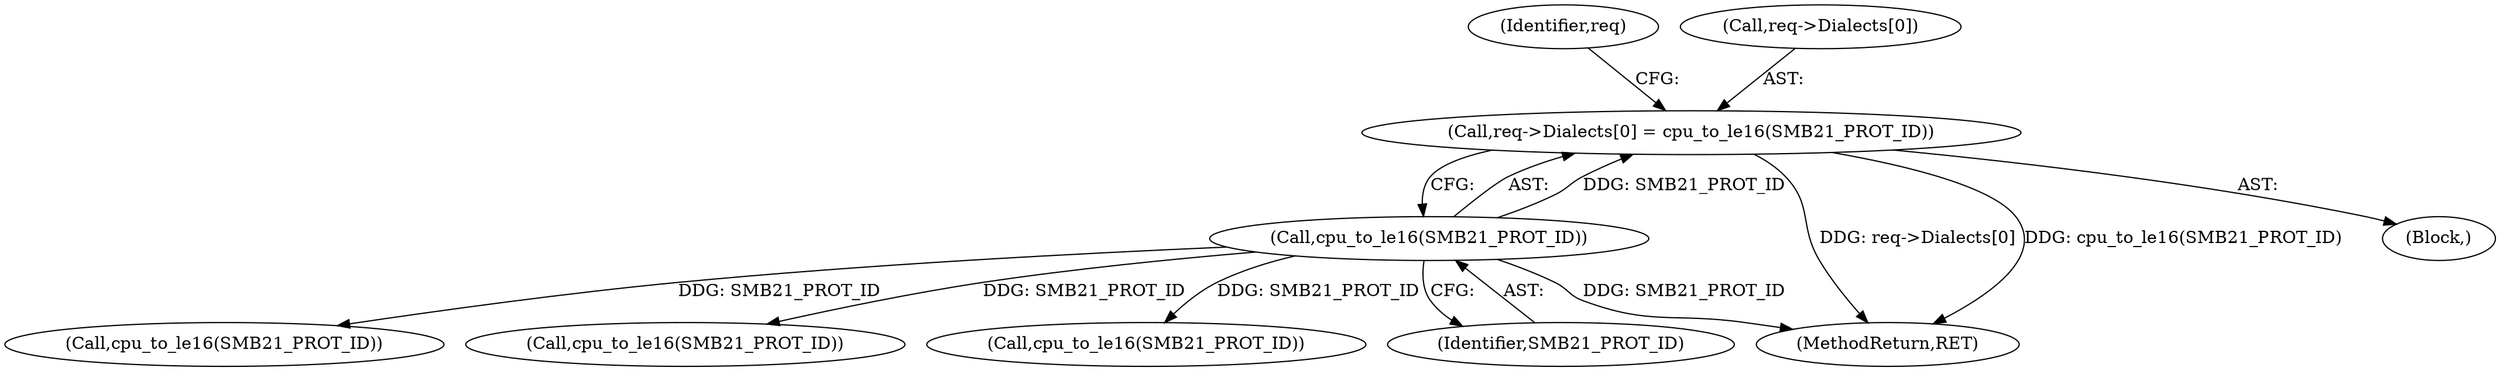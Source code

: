 digraph "0_linux_b57a55e2200ede754e4dc9cce4ba9402544b9365@array" {
"1000239" [label="(Call,req->Dialects[0] = cpu_to_le16(SMB21_PROT_ID))"];
"1000245" [label="(Call,cpu_to_le16(SMB21_PROT_ID))"];
"1000498" [label="(Call,cpu_to_le16(SMB21_PROT_ID))"];
"1000848" [label="(MethodReturn,RET)"];
"1000250" [label="(Identifier,req)"];
"1000541" [label="(Call,cpu_to_le16(SMB21_PROT_ID))"];
"1000632" [label="(Call,cpu_to_le16(SMB21_PROT_ID))"];
"1000240" [label="(Call,req->Dialects[0])"];
"1000239" [label="(Call,req->Dialects[0] = cpu_to_le16(SMB21_PROT_ID))"];
"1000245" [label="(Call,cpu_to_le16(SMB21_PROT_ID))"];
"1000246" [label="(Identifier,SMB21_PROT_ID)"];
"1000238" [label="(Block,)"];
"1000239" -> "1000238"  [label="AST: "];
"1000239" -> "1000245"  [label="CFG: "];
"1000240" -> "1000239"  [label="AST: "];
"1000245" -> "1000239"  [label="AST: "];
"1000250" -> "1000239"  [label="CFG: "];
"1000239" -> "1000848"  [label="DDG: req->Dialects[0]"];
"1000239" -> "1000848"  [label="DDG: cpu_to_le16(SMB21_PROT_ID)"];
"1000245" -> "1000239"  [label="DDG: SMB21_PROT_ID"];
"1000245" -> "1000246"  [label="CFG: "];
"1000246" -> "1000245"  [label="AST: "];
"1000245" -> "1000848"  [label="DDG: SMB21_PROT_ID"];
"1000245" -> "1000498"  [label="DDG: SMB21_PROT_ID"];
"1000245" -> "1000541"  [label="DDG: SMB21_PROT_ID"];
"1000245" -> "1000632"  [label="DDG: SMB21_PROT_ID"];
}
